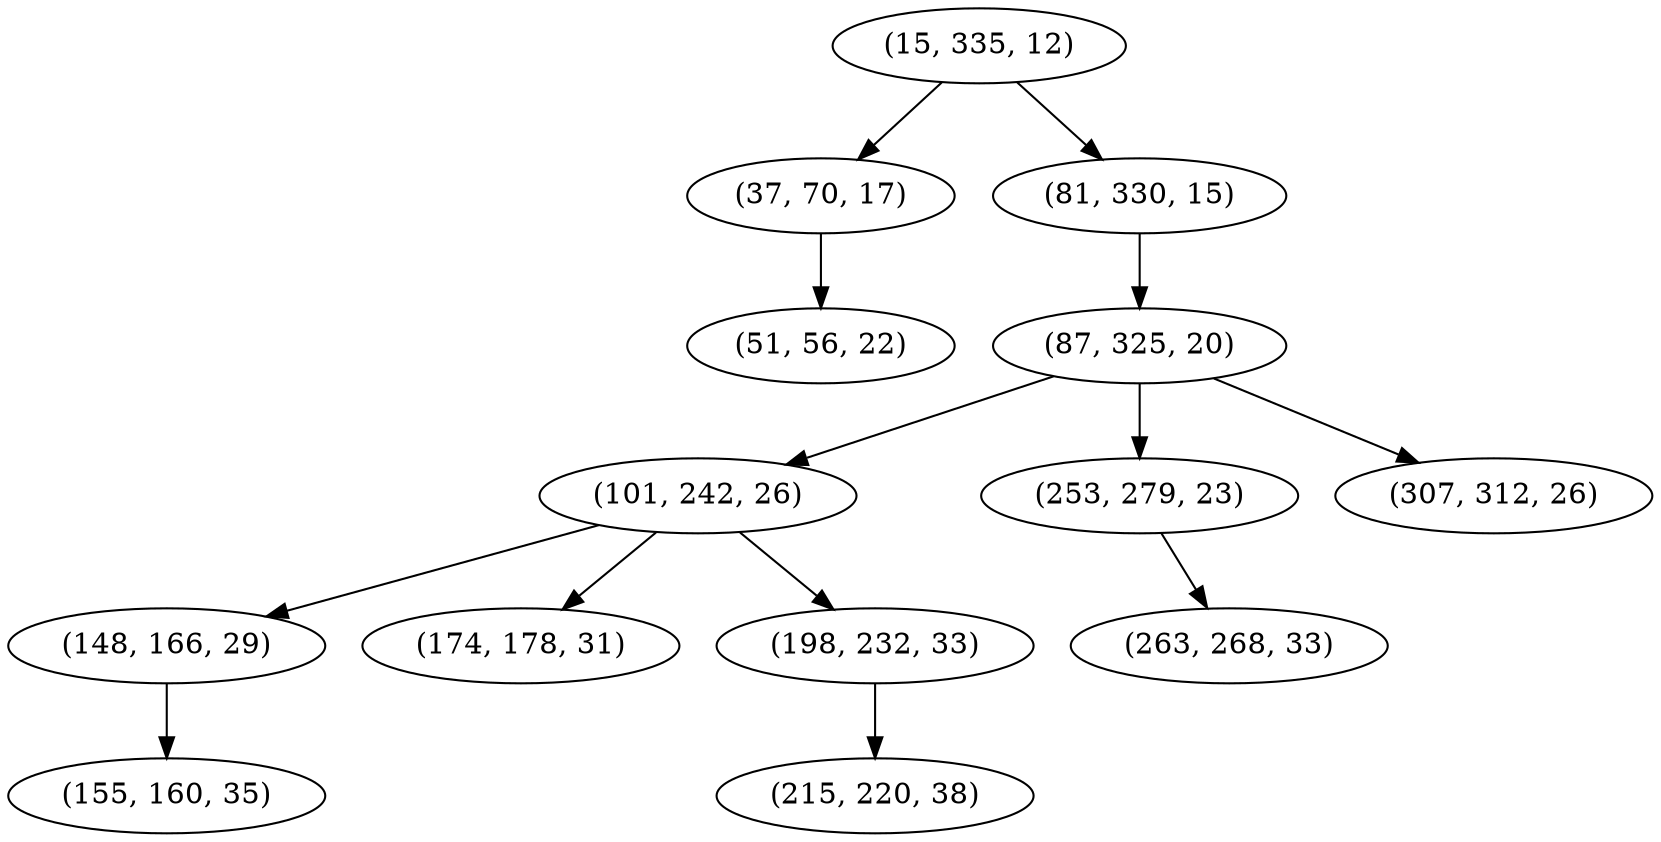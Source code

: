 digraph tree {
    "(15, 335, 12)";
    "(37, 70, 17)";
    "(51, 56, 22)";
    "(81, 330, 15)";
    "(87, 325, 20)";
    "(101, 242, 26)";
    "(148, 166, 29)";
    "(155, 160, 35)";
    "(174, 178, 31)";
    "(198, 232, 33)";
    "(215, 220, 38)";
    "(253, 279, 23)";
    "(263, 268, 33)";
    "(307, 312, 26)";
    "(15, 335, 12)" -> "(37, 70, 17)";
    "(15, 335, 12)" -> "(81, 330, 15)";
    "(37, 70, 17)" -> "(51, 56, 22)";
    "(81, 330, 15)" -> "(87, 325, 20)";
    "(87, 325, 20)" -> "(101, 242, 26)";
    "(87, 325, 20)" -> "(253, 279, 23)";
    "(87, 325, 20)" -> "(307, 312, 26)";
    "(101, 242, 26)" -> "(148, 166, 29)";
    "(101, 242, 26)" -> "(174, 178, 31)";
    "(101, 242, 26)" -> "(198, 232, 33)";
    "(148, 166, 29)" -> "(155, 160, 35)";
    "(198, 232, 33)" -> "(215, 220, 38)";
    "(253, 279, 23)" -> "(263, 268, 33)";
}
